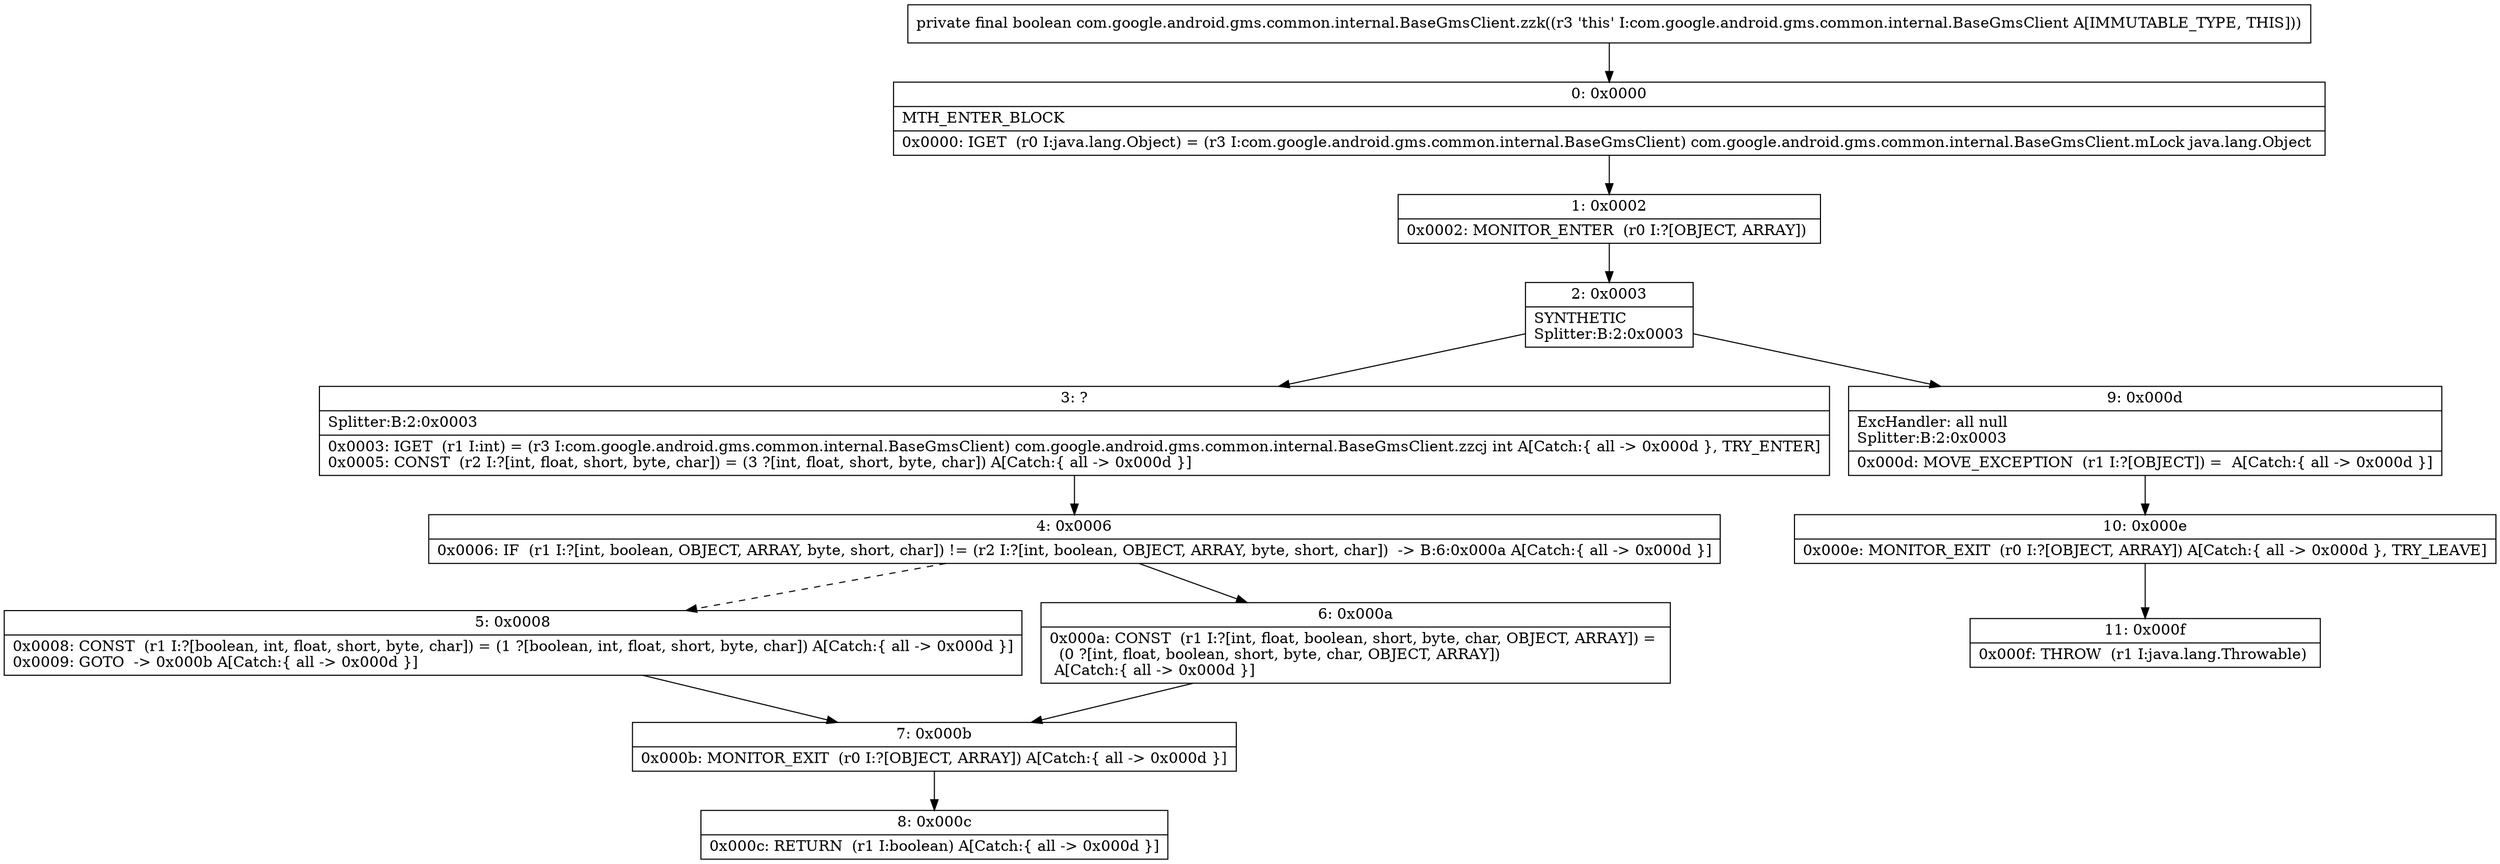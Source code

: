 digraph "CFG forcom.google.android.gms.common.internal.BaseGmsClient.zzk()Z" {
Node_0 [shape=record,label="{0\:\ 0x0000|MTH_ENTER_BLOCK\l|0x0000: IGET  (r0 I:java.lang.Object) = (r3 I:com.google.android.gms.common.internal.BaseGmsClient) com.google.android.gms.common.internal.BaseGmsClient.mLock java.lang.Object \l}"];
Node_1 [shape=record,label="{1\:\ 0x0002|0x0002: MONITOR_ENTER  (r0 I:?[OBJECT, ARRAY]) \l}"];
Node_2 [shape=record,label="{2\:\ 0x0003|SYNTHETIC\lSplitter:B:2:0x0003\l}"];
Node_3 [shape=record,label="{3\:\ ?|Splitter:B:2:0x0003\l|0x0003: IGET  (r1 I:int) = (r3 I:com.google.android.gms.common.internal.BaseGmsClient) com.google.android.gms.common.internal.BaseGmsClient.zzcj int A[Catch:\{ all \-\> 0x000d \}, TRY_ENTER]\l0x0005: CONST  (r2 I:?[int, float, short, byte, char]) = (3 ?[int, float, short, byte, char]) A[Catch:\{ all \-\> 0x000d \}]\l}"];
Node_4 [shape=record,label="{4\:\ 0x0006|0x0006: IF  (r1 I:?[int, boolean, OBJECT, ARRAY, byte, short, char]) != (r2 I:?[int, boolean, OBJECT, ARRAY, byte, short, char])  \-\> B:6:0x000a A[Catch:\{ all \-\> 0x000d \}]\l}"];
Node_5 [shape=record,label="{5\:\ 0x0008|0x0008: CONST  (r1 I:?[boolean, int, float, short, byte, char]) = (1 ?[boolean, int, float, short, byte, char]) A[Catch:\{ all \-\> 0x000d \}]\l0x0009: GOTO  \-\> 0x000b A[Catch:\{ all \-\> 0x000d \}]\l}"];
Node_6 [shape=record,label="{6\:\ 0x000a|0x000a: CONST  (r1 I:?[int, float, boolean, short, byte, char, OBJECT, ARRAY]) = \l  (0 ?[int, float, boolean, short, byte, char, OBJECT, ARRAY])\l A[Catch:\{ all \-\> 0x000d \}]\l}"];
Node_7 [shape=record,label="{7\:\ 0x000b|0x000b: MONITOR_EXIT  (r0 I:?[OBJECT, ARRAY]) A[Catch:\{ all \-\> 0x000d \}]\l}"];
Node_8 [shape=record,label="{8\:\ 0x000c|0x000c: RETURN  (r1 I:boolean) A[Catch:\{ all \-\> 0x000d \}]\l}"];
Node_9 [shape=record,label="{9\:\ 0x000d|ExcHandler: all null\lSplitter:B:2:0x0003\l|0x000d: MOVE_EXCEPTION  (r1 I:?[OBJECT]) =  A[Catch:\{ all \-\> 0x000d \}]\l}"];
Node_10 [shape=record,label="{10\:\ 0x000e|0x000e: MONITOR_EXIT  (r0 I:?[OBJECT, ARRAY]) A[Catch:\{ all \-\> 0x000d \}, TRY_LEAVE]\l}"];
Node_11 [shape=record,label="{11\:\ 0x000f|0x000f: THROW  (r1 I:java.lang.Throwable) \l}"];
MethodNode[shape=record,label="{private final boolean com.google.android.gms.common.internal.BaseGmsClient.zzk((r3 'this' I:com.google.android.gms.common.internal.BaseGmsClient A[IMMUTABLE_TYPE, THIS])) }"];
MethodNode -> Node_0;
Node_0 -> Node_1;
Node_1 -> Node_2;
Node_2 -> Node_3;
Node_2 -> Node_9;
Node_3 -> Node_4;
Node_4 -> Node_5[style=dashed];
Node_4 -> Node_6;
Node_5 -> Node_7;
Node_6 -> Node_7;
Node_7 -> Node_8;
Node_9 -> Node_10;
Node_10 -> Node_11;
}

